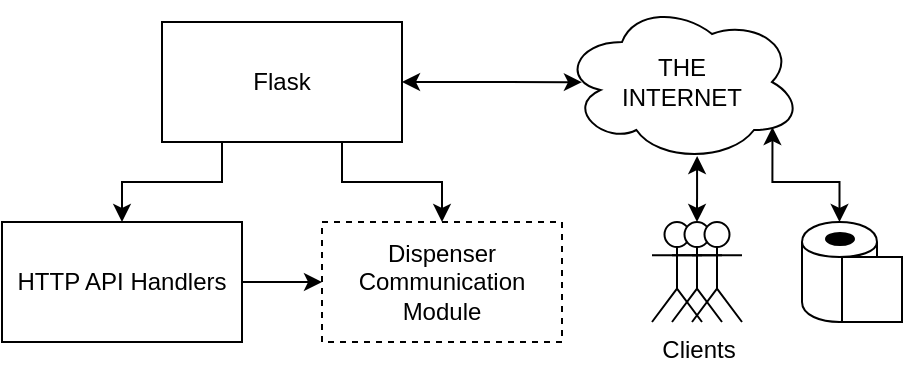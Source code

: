 <mxfile version="12.9.11" type="device"><diagram id="aGE13v05Z2sPY_vTs7nQ" name="Page-1"><mxGraphModel dx="685" dy="401" grid="1" gridSize="10" guides="1" tooltips="1" connect="1" arrows="1" fold="1" page="1" pageScale="1" pageWidth="850" pageHeight="1100" math="0" shadow="0"><root><mxCell id="0"/><mxCell id="1" parent="0"/><mxCell id="KwCunc_-vDFq7iC757fj-8" style="edgeStyle=orthogonalEdgeStyle;rounded=0;orthogonalLoop=1;jettySize=auto;html=1;exitX=1;exitY=0.5;exitDx=0;exitDy=0;entryX=0;entryY=0.5;entryDx=0;entryDy=0;" edge="1" parent="1" source="KwCunc_-vDFq7iC757fj-2" target="KwCunc_-vDFq7iC757fj-5"><mxGeometry relative="1" as="geometry"/></mxCell><mxCell id="KwCunc_-vDFq7iC757fj-2" value="HTTP API Handlers" style="rounded=0;whiteSpace=wrap;html=1;" vertex="1" parent="1"><mxGeometry x="80" y="160" width="120" height="60" as="geometry"/></mxCell><mxCell id="KwCunc_-vDFq7iC757fj-4" style="edgeStyle=orthogonalEdgeStyle;rounded=0;orthogonalLoop=1;jettySize=auto;html=1;exitX=0.25;exitY=1;exitDx=0;exitDy=0;entryX=0.5;entryY=0;entryDx=0;entryDy=0;" edge="1" parent="1" source="KwCunc_-vDFq7iC757fj-3" target="KwCunc_-vDFq7iC757fj-2"><mxGeometry relative="1" as="geometry"/></mxCell><mxCell id="KwCunc_-vDFq7iC757fj-7" style="edgeStyle=orthogonalEdgeStyle;rounded=0;orthogonalLoop=1;jettySize=auto;html=1;exitX=0.75;exitY=1;exitDx=0;exitDy=0;entryX=0.5;entryY=0;entryDx=0;entryDy=0;" edge="1" parent="1" source="KwCunc_-vDFq7iC757fj-3" target="KwCunc_-vDFq7iC757fj-5"><mxGeometry relative="1" as="geometry"/></mxCell><mxCell id="KwCunc_-vDFq7iC757fj-10" style="edgeStyle=orthogonalEdgeStyle;rounded=0;orthogonalLoop=1;jettySize=auto;html=1;exitX=1;exitY=0.5;exitDx=0;exitDy=0;entryX=0.083;entryY=0.501;entryDx=0;entryDy=0;entryPerimeter=0;startArrow=classic;startFill=1;" edge="1" parent="1" source="KwCunc_-vDFq7iC757fj-3" target="KwCunc_-vDFq7iC757fj-9"><mxGeometry relative="1" as="geometry"/></mxCell><mxCell id="KwCunc_-vDFq7iC757fj-3" value="Flask" style="rounded=0;whiteSpace=wrap;html=1;" vertex="1" parent="1"><mxGeometry x="160" y="60" width="120" height="60" as="geometry"/></mxCell><mxCell id="KwCunc_-vDFq7iC757fj-5" value="Dispenser Communication Module" style="rounded=0;whiteSpace=wrap;html=1;dashed=1;" vertex="1" parent="1"><mxGeometry x="240" y="160" width="120" height="60" as="geometry"/></mxCell><mxCell id="KwCunc_-vDFq7iC757fj-9" value="&lt;div&gt;THE&lt;/div&gt;&lt;div&gt;INTERNET&lt;br&gt;&lt;/div&gt;" style="ellipse;shape=cloud;whiteSpace=wrap;html=1;" vertex="1" parent="1"><mxGeometry x="360" y="50" width="120" height="80" as="geometry"/></mxCell><mxCell id="KwCunc_-vDFq7iC757fj-15" value="" style="shape=umlActor;verticalLabelPosition=bottom;labelBackgroundColor=#ffffff;verticalAlign=top;html=1;outlineConnect=0;" vertex="1" parent="1"><mxGeometry x="405" y="160" width="25" height="50" as="geometry"/></mxCell><mxCell id="KwCunc_-vDFq7iC757fj-21" style="edgeStyle=orthogonalEdgeStyle;rounded=0;orthogonalLoop=1;jettySize=auto;html=1;exitX=0.5;exitY=0;exitDx=0;exitDy=0;exitPerimeter=0;startArrow=classic;startFill=1;" edge="1" parent="1" source="KwCunc_-vDFq7iC757fj-18"><mxGeometry relative="1" as="geometry"><mxPoint x="427.556" y="127" as="targetPoint"/></mxGeometry></mxCell><mxCell id="KwCunc_-vDFq7iC757fj-18" value="Clients" style="shape=umlActor;verticalLabelPosition=bottom;labelBackgroundColor=#ffffff;verticalAlign=top;html=1;outlineConnect=0;" vertex="1" parent="1"><mxGeometry x="415" y="160" width="25" height="50" as="geometry"/></mxCell><mxCell id="KwCunc_-vDFq7iC757fj-19" value="" style="shape=umlActor;verticalLabelPosition=bottom;labelBackgroundColor=#ffffff;verticalAlign=top;html=1;outlineConnect=0;" vertex="1" parent="1"><mxGeometry x="425" y="160" width="25" height="50" as="geometry"/></mxCell><mxCell id="KwCunc_-vDFq7iC757fj-25" style="edgeStyle=orthogonalEdgeStyle;rounded=0;orthogonalLoop=1;jettySize=auto;html=1;entryX=0.877;entryY=0.782;entryDx=0;entryDy=0;entryPerimeter=0;startArrow=classic;startFill=1;" edge="1" parent="1" source="KwCunc_-vDFq7iC757fj-22" target="KwCunc_-vDFq7iC757fj-9"><mxGeometry relative="1" as="geometry"/></mxCell><mxCell id="KwCunc_-vDFq7iC757fj-22" value="" style="shape=cylinder;whiteSpace=wrap;html=1;boundedLbl=1;backgroundOutline=1;" vertex="1" parent="1"><mxGeometry x="480" y="160" width="37.5" height="50" as="geometry"/></mxCell><mxCell id="KwCunc_-vDFq7iC757fj-23" value="" style="rounded=0;whiteSpace=wrap;html=1;" vertex="1" parent="1"><mxGeometry x="500" y="177.5" width="30" height="32.5" as="geometry"/></mxCell><mxCell id="KwCunc_-vDFq7iC757fj-24" value="" style="ellipse;whiteSpace=wrap;html=1;fillColor=#000000;" vertex="1" parent="1"><mxGeometry x="492" y="165.5" width="14" height="6" as="geometry"/></mxCell></root></mxGraphModel></diagram></mxfile>
